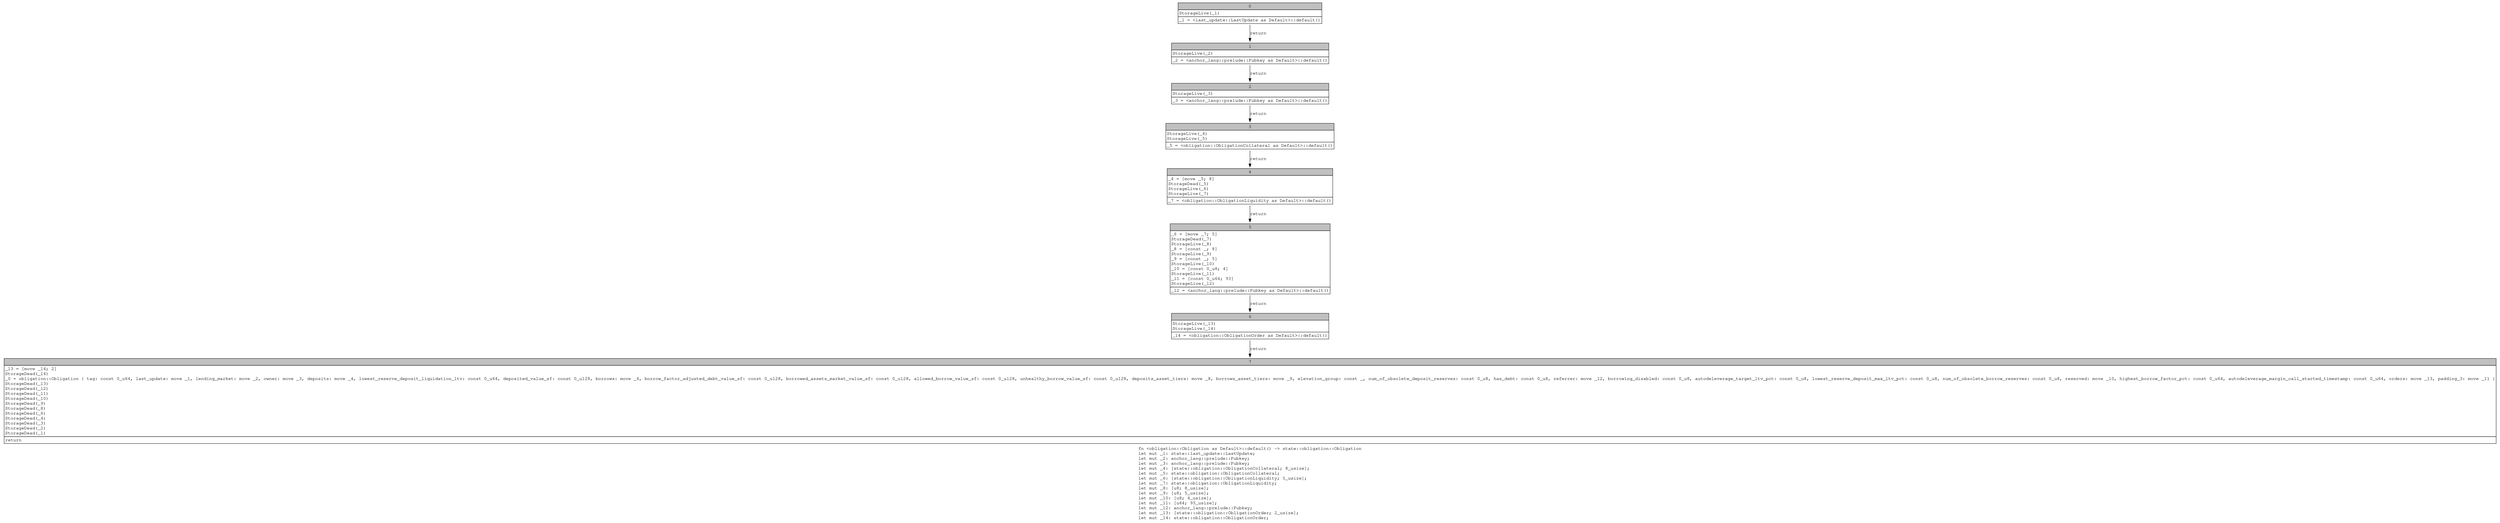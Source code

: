 digraph Mir_0_1643 {
    graph [fontname="Courier, monospace"];
    node [fontname="Courier, monospace"];
    edge [fontname="Courier, monospace"];
    label=<fn &lt;obligation::Obligation as Default&gt;::default() -&gt; state::obligation::Obligation<br align="left"/>let mut _1: state::last_update::LastUpdate;<br align="left"/>let mut _2: anchor_lang::prelude::Pubkey;<br align="left"/>let mut _3: anchor_lang::prelude::Pubkey;<br align="left"/>let mut _4: [state::obligation::ObligationCollateral; 8_usize];<br align="left"/>let mut _5: state::obligation::ObligationCollateral;<br align="left"/>let mut _6: [state::obligation::ObligationLiquidity; 5_usize];<br align="left"/>let mut _7: state::obligation::ObligationLiquidity;<br align="left"/>let mut _8: [u8; 8_usize];<br align="left"/>let mut _9: [u8; 5_usize];<br align="left"/>let mut _10: [u8; 4_usize];<br align="left"/>let mut _11: [u64; 93_usize];<br align="left"/>let mut _12: anchor_lang::prelude::Pubkey;<br align="left"/>let mut _13: [state::obligation::ObligationOrder; 2_usize];<br align="left"/>let mut _14: state::obligation::ObligationOrder;<br align="left"/>>;
    bb0__0_1643 [shape="none", label=<<table border="0" cellborder="1" cellspacing="0"><tr><td bgcolor="gray" align="center" colspan="1">0</td></tr><tr><td align="left" balign="left">StorageLive(_1)<br/></td></tr><tr><td align="left">_1 = &lt;last_update::LastUpdate as Default&gt;::default()</td></tr></table>>];
    bb1__0_1643 [shape="none", label=<<table border="0" cellborder="1" cellspacing="0"><tr><td bgcolor="gray" align="center" colspan="1">1</td></tr><tr><td align="left" balign="left">StorageLive(_2)<br/></td></tr><tr><td align="left">_2 = &lt;anchor_lang::prelude::Pubkey as Default&gt;::default()</td></tr></table>>];
    bb2__0_1643 [shape="none", label=<<table border="0" cellborder="1" cellspacing="0"><tr><td bgcolor="gray" align="center" colspan="1">2</td></tr><tr><td align="left" balign="left">StorageLive(_3)<br/></td></tr><tr><td align="left">_3 = &lt;anchor_lang::prelude::Pubkey as Default&gt;::default()</td></tr></table>>];
    bb3__0_1643 [shape="none", label=<<table border="0" cellborder="1" cellspacing="0"><tr><td bgcolor="gray" align="center" colspan="1">3</td></tr><tr><td align="left" balign="left">StorageLive(_4)<br/>StorageLive(_5)<br/></td></tr><tr><td align="left">_5 = &lt;obligation::ObligationCollateral as Default&gt;::default()</td></tr></table>>];
    bb4__0_1643 [shape="none", label=<<table border="0" cellborder="1" cellspacing="0"><tr><td bgcolor="gray" align="center" colspan="1">4</td></tr><tr><td align="left" balign="left">_4 = [move _5; 8]<br/>StorageDead(_5)<br/>StorageLive(_6)<br/>StorageLive(_7)<br/></td></tr><tr><td align="left">_7 = &lt;obligation::ObligationLiquidity as Default&gt;::default()</td></tr></table>>];
    bb5__0_1643 [shape="none", label=<<table border="0" cellborder="1" cellspacing="0"><tr><td bgcolor="gray" align="center" colspan="1">5</td></tr><tr><td align="left" balign="left">_6 = [move _7; 5]<br/>StorageDead(_7)<br/>StorageLive(_8)<br/>_8 = [const _; 8]<br/>StorageLive(_9)<br/>_9 = [const _; 5]<br/>StorageLive(_10)<br/>_10 = [const 0_u8; 4]<br/>StorageLive(_11)<br/>_11 = [const 0_u64; 93]<br/>StorageLive(_12)<br/></td></tr><tr><td align="left">_12 = &lt;anchor_lang::prelude::Pubkey as Default&gt;::default()</td></tr></table>>];
    bb6__0_1643 [shape="none", label=<<table border="0" cellborder="1" cellspacing="0"><tr><td bgcolor="gray" align="center" colspan="1">6</td></tr><tr><td align="left" balign="left">StorageLive(_13)<br/>StorageLive(_14)<br/></td></tr><tr><td align="left">_14 = &lt;obligation::ObligationOrder as Default&gt;::default()</td></tr></table>>];
    bb7__0_1643 [shape="none", label=<<table border="0" cellborder="1" cellspacing="0"><tr><td bgcolor="gray" align="center" colspan="1">7</td></tr><tr><td align="left" balign="left">_13 = [move _14; 2]<br/>StorageDead(_14)<br/>_0 = obligation::Obligation { tag: const 0_u64, last_update: move _1, lending_market: move _2, owner: move _3, deposits: move _4, lowest_reserve_deposit_liquidation_ltv: const 0_u64, deposited_value_sf: const 0_u128, borrows: move _6, borrow_factor_adjusted_debt_value_sf: const 0_u128, borrowed_assets_market_value_sf: const 0_u128, allowed_borrow_value_sf: const 0_u128, unhealthy_borrow_value_sf: const 0_u128, deposits_asset_tiers: move _8, borrows_asset_tiers: move _9, elevation_group: const _, num_of_obsolete_deposit_reserves: const 0_u8, has_debt: const 0_u8, referrer: move _12, borrowing_disabled: const 0_u8, autodeleverage_target_ltv_pct: const 0_u8, lowest_reserve_deposit_max_ltv_pct: const 0_u8, num_of_obsolete_borrow_reserves: const 0_u8, reserved: move _10, highest_borrow_factor_pct: const 0_u64, autodeleverage_margin_call_started_timestamp: const 0_u64, orders: move _13, padding_3: move _11 }<br/>StorageDead(_13)<br/>StorageDead(_12)<br/>StorageDead(_11)<br/>StorageDead(_10)<br/>StorageDead(_9)<br/>StorageDead(_8)<br/>StorageDead(_6)<br/>StorageDead(_4)<br/>StorageDead(_3)<br/>StorageDead(_2)<br/>StorageDead(_1)<br/></td></tr><tr><td align="left">return</td></tr></table>>];
    bb0__0_1643 -> bb1__0_1643 [label="return"];
    bb1__0_1643 -> bb2__0_1643 [label="return"];
    bb2__0_1643 -> bb3__0_1643 [label="return"];
    bb3__0_1643 -> bb4__0_1643 [label="return"];
    bb4__0_1643 -> bb5__0_1643 [label="return"];
    bb5__0_1643 -> bb6__0_1643 [label="return"];
    bb6__0_1643 -> bb7__0_1643 [label="return"];
}
